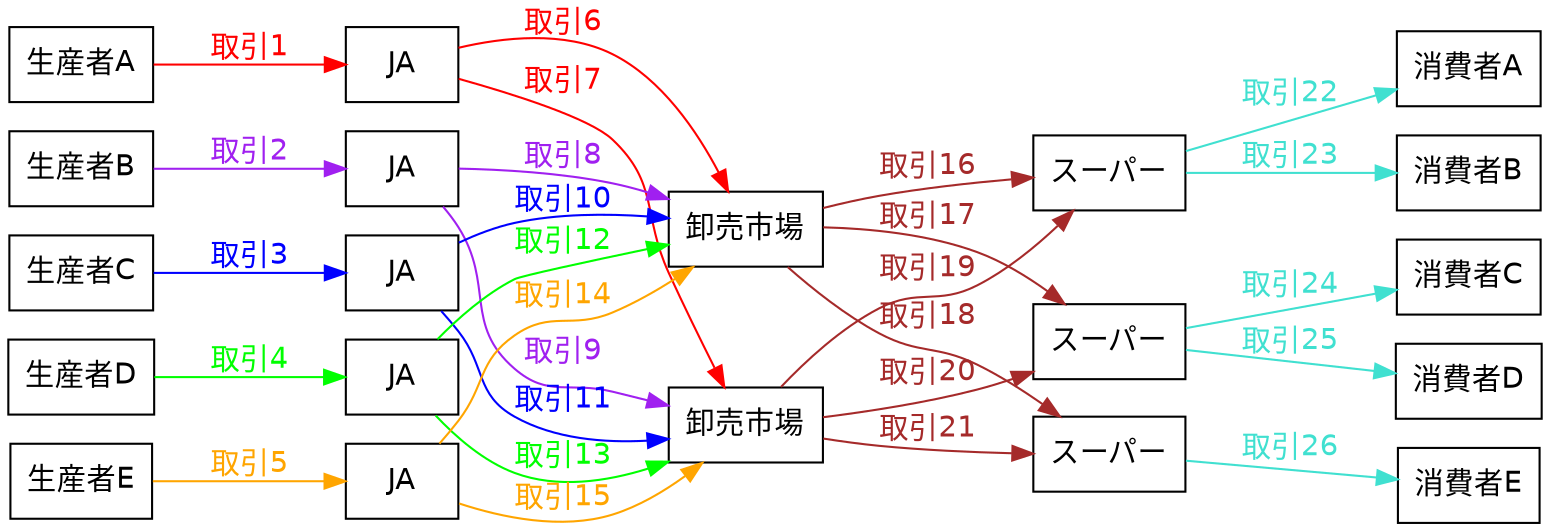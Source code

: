 digraph transaction3 {
  rankdir=LR;
  node [fontname=Helvetica, shape=box];
  ranksep=0.75;
  nodesep=0.1;

  subgraph kluster_0 {
    label="生産者";
    P1 [label="生産者A"];
    P2 [label="生産者B"];
    P3 [label="生産者C"];
    P4 [label="生産者D"];
    P5 [label="生産者E"];
    P1 -> P2 [style=invis];
    P2 -> P3 [style=invis];
    P3 -> P4 [style=invis];
    P4 -> P5 [style=invis];
    {rank = same; P1; P2; P3; P4; P5}
  }

  subgraph kluster_1 {
    label="消費者";
    C1 [label="消費者A"];
    C2 [label="消費者B"];
    C3 [label="消費者C"];
    C4 [label="消費者D"];
    C5 [label="消費者E"];
    C1 -> C2 [style=invis];
    C2 -> C3 [style=invis];
    C3 -> C4 [style=invis];
    C4 -> C5 [style=invis];
    {rank = same; C1; C2; C3; C4; C5}
  }

  node [label="JA"]
  JA1; JA2; JA3; JA4; JA5;

  node [label="卸売市場"];
  subgraph kluster_WS {
    market1; market2;
    {rank = same; market1; market2}
  }

  node [label="スーパー"];
  subgraph kluster_SM {
    SM1; SM2; SM3;
    {rank = same; SM1; SM2; SM3}
  }

  edge [fontname=Helvetica]
  P1 -> JA1 [label="取引1", fontcolor=red, color=red];
  P2 -> JA2 [label="取引2", fontcolor=purple, color=purple];
  P3 -> JA3 [label="取引3", fontcolor=blue, color=blue];
  P4 -> JA4 [label="取引4", fontcolor=green, color=green];
  P5 -> JA5 [label="取引5", fontcolor=orange, color=orange];

  JA1 -> market1 [label="取引6", fontcolor=red, color=red];
  JA1 -> market2 [label="取引7", fontcolor=red, color=red];
  JA2 -> market1 [label="取引8", fontcolor=purple, color=purple];
  JA2 -> market2 [label="取引9", fontcolor=purple, color=purple];
  JA3 -> market1 [label="取引10", fontcolor=blue, color=blue];
  JA3 -> market2 [label="取引11", fontcolor=blue, color=blue];
  JA4 -> market1 [label="取引12", fontcolor=green, color=green];
  JA4 -> market2 [label="取引13", fontcolor=green, color=green];
  JA5 -> market1 [label="取引14", fontcolor=orange, color=orange];
  JA5 -> market2 [label="取引15", fontcolor=orange, color=orange];

  market1 -> SM1 [label="取引16", fontcolor=brown, color=brown];
  market1 -> SM2 [label="取引17", fontcolor=brown, color=brown];
  market1 -> SM3 [label="取引18", fontcolor=brown, color=brown];
  market2 -> SM1 [label="取引19", fontcolor=brown, color=brown];
  market2 -> SM2 [label="取引20", fontcolor=brown, color=brown];
  market2 -> SM3 [label="取引21", fontcolor=brown, color=brown];

  SM1 -> C1 [label="取引22", fontcolor=turquoise, color=turquoise];
  SM1 -> C2 [label="取引23", fontcolor=turquoise, color=turquoise];
  SM2 -> C3 [label="取引24", fontcolor=turquoise, color=turquoise];
  SM2 -> C4 [label="取引25", fontcolor=turquoise, color=turquoise];
  SM3 -> C5 [label="取引26", fontcolor=turquoise, color=turquoise];
}